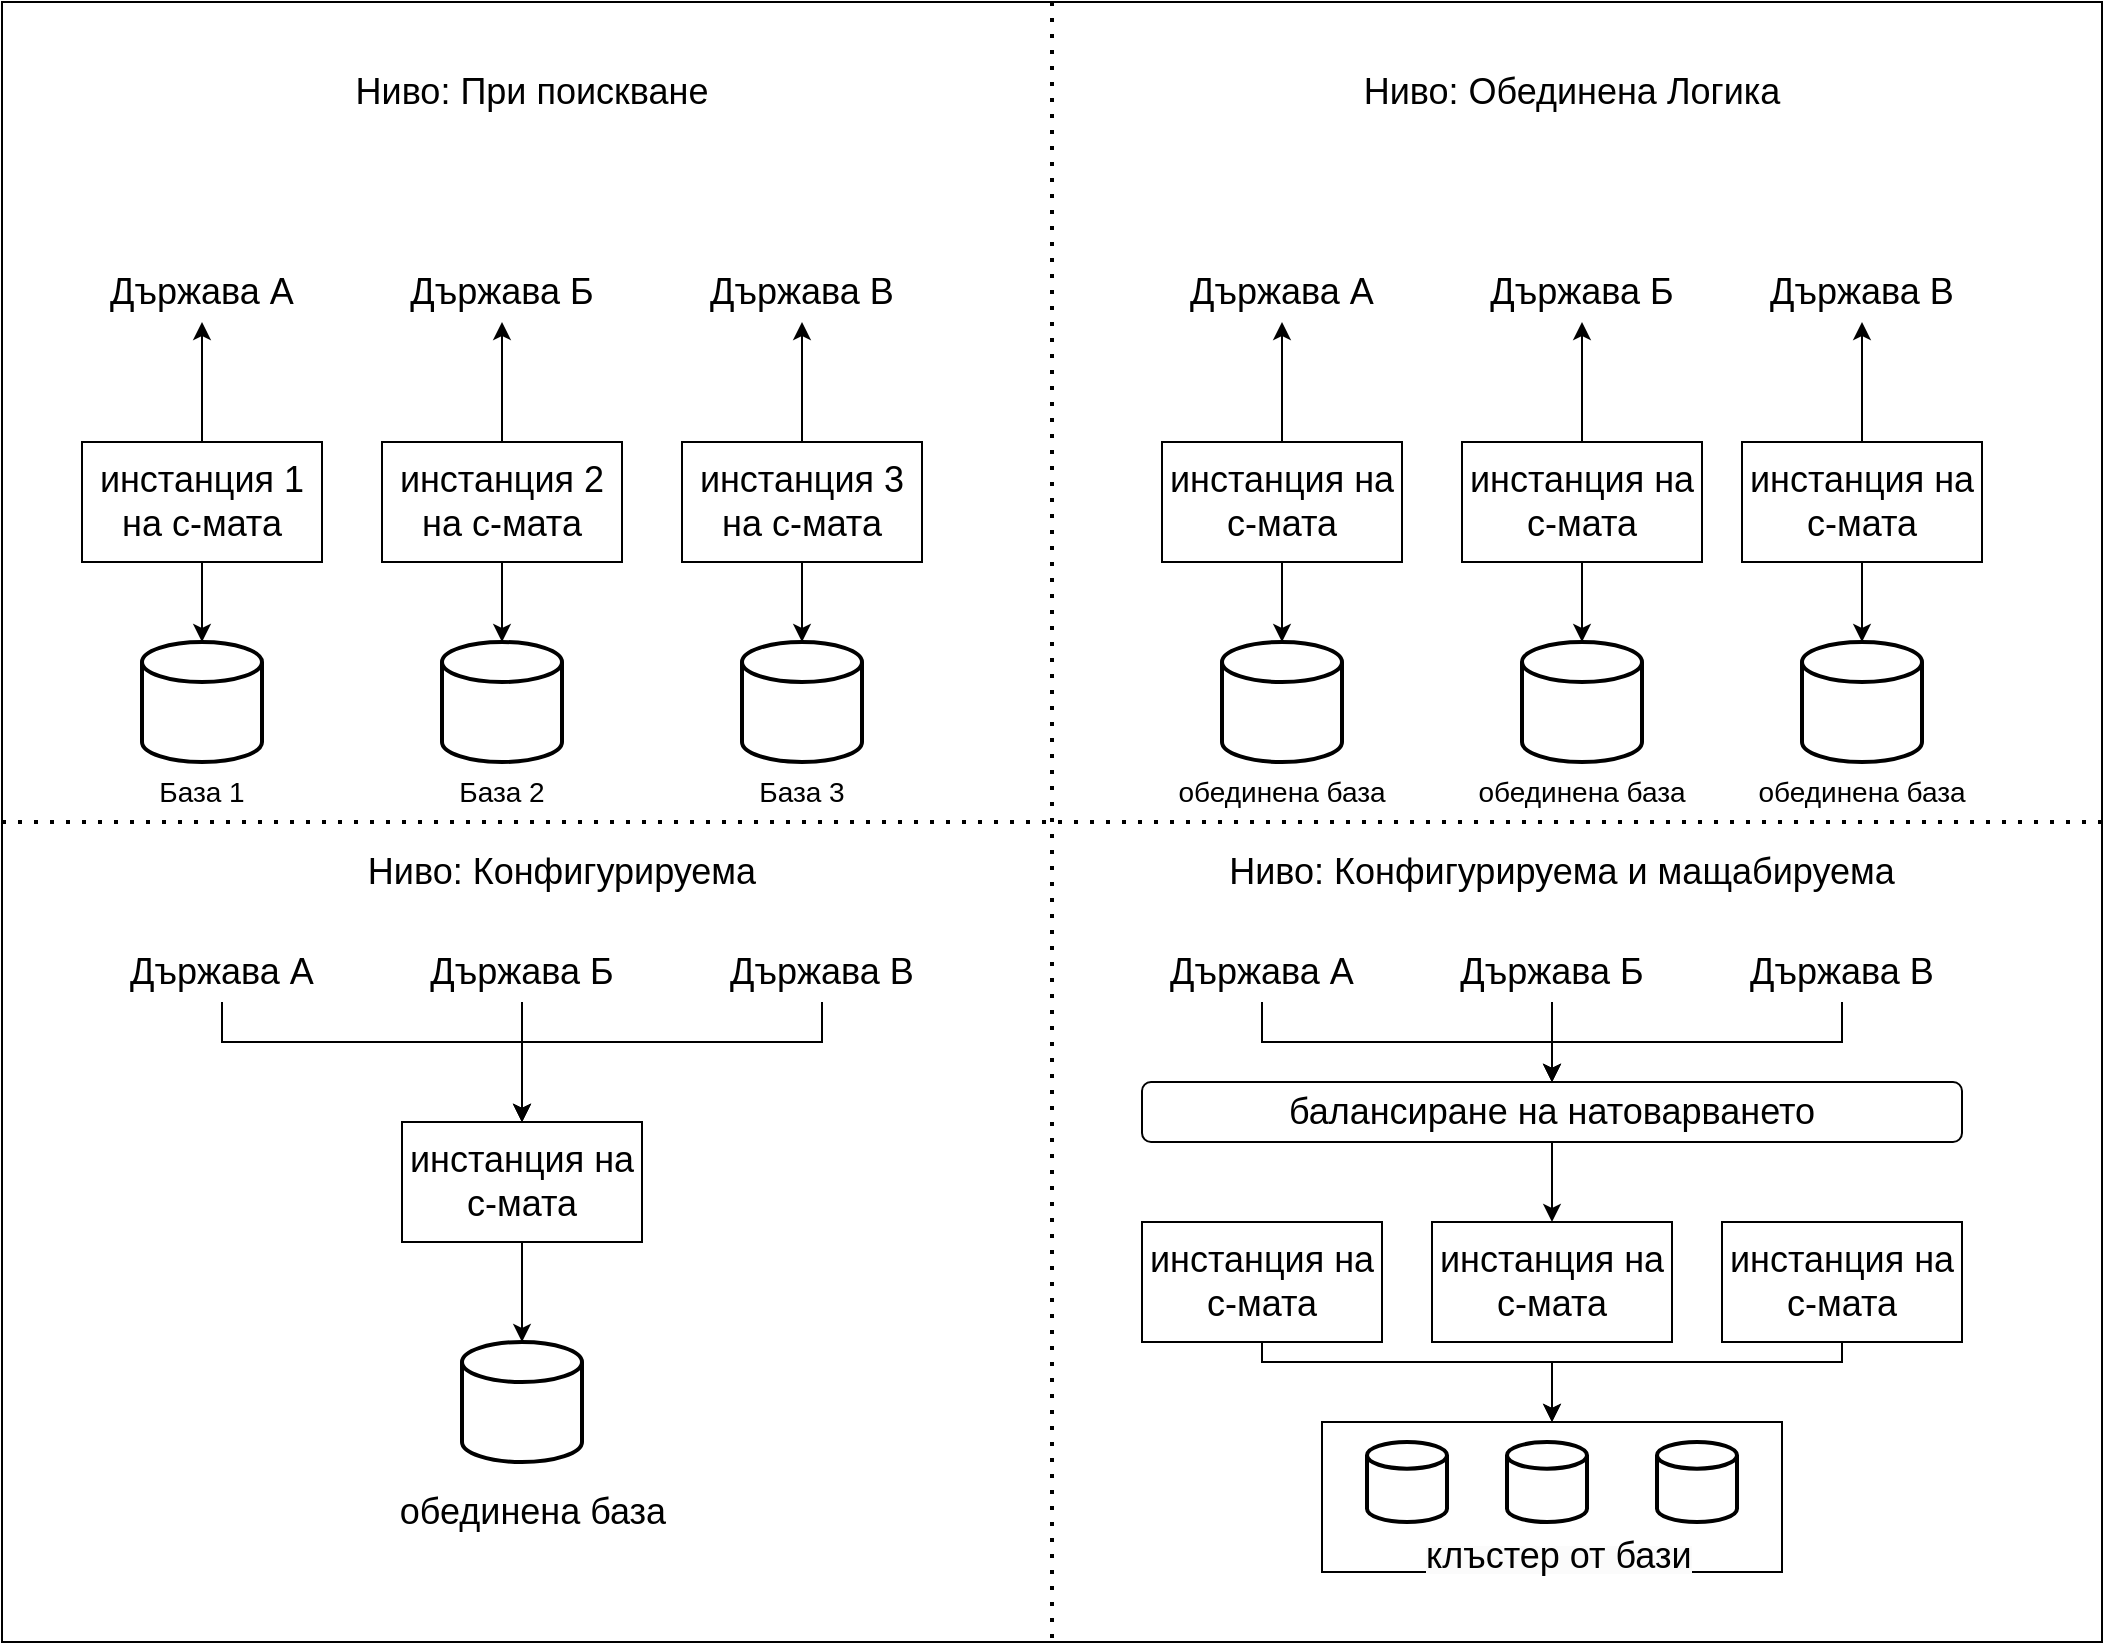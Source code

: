 <mxfile version="23.1.1" type="github">
  <diagram name="Page-1" id="z4rczib-LkPRxgJOSu4e">
    <mxGraphModel dx="1434" dy="746" grid="1" gridSize="10" guides="1" tooltips="1" connect="1" arrows="1" fold="1" page="1" pageScale="1" pageWidth="827" pageHeight="1169" math="0" shadow="0">
      <root>
        <mxCell id="0" />
        <mxCell id="1" parent="0" />
        <mxCell id="R1ErJ9N_a_U-e3eA8b6c-1" value="" style="rounded=0;whiteSpace=wrap;html=1;" parent="1" vertex="1">
          <mxGeometry x="120" y="120" width="1050" height="820" as="geometry" />
        </mxCell>
        <mxCell id="R1ErJ9N_a_U-e3eA8b6c-5" value="" style="endArrow=none;dashed=1;html=1;dashPattern=1 3;strokeWidth=2;rounded=0;exitX=0;exitY=0.5;exitDx=0;exitDy=0;entryX=1;entryY=0.5;entryDx=0;entryDy=0;" parent="1" source="R1ErJ9N_a_U-e3eA8b6c-1" target="R1ErJ9N_a_U-e3eA8b6c-1" edge="1">
          <mxGeometry width="50" height="50" relative="1" as="geometry">
            <mxPoint x="340" y="420" as="sourcePoint" />
            <mxPoint x="390" y="370" as="targetPoint" />
          </mxGeometry>
        </mxCell>
        <mxCell id="R1ErJ9N_a_U-e3eA8b6c-6" value="" style="endArrow=none;dashed=1;html=1;dashPattern=1 3;strokeWidth=2;rounded=0;exitX=0.5;exitY=0;exitDx=0;exitDy=0;entryX=0.5;entryY=1;entryDx=0;entryDy=0;" parent="1" source="R1ErJ9N_a_U-e3eA8b6c-1" target="R1ErJ9N_a_U-e3eA8b6c-1" edge="1">
          <mxGeometry width="50" height="50" relative="1" as="geometry">
            <mxPoint x="130" y="290" as="sourcePoint" />
            <mxPoint x="880" y="290" as="targetPoint" />
          </mxGeometry>
        </mxCell>
        <mxCell id="R1ErJ9N_a_U-e3eA8b6c-7" value="&lt;font style=&quot;font-size: 18px;&quot;&gt;Ниво: Обединена Логика&lt;/font&gt;" style="text;html=1;strokeColor=none;fillColor=none;align=center;verticalAlign=middle;whiteSpace=wrap;rounded=0;" parent="1" vertex="1">
          <mxGeometry x="750" y="150" width="310" height="30" as="geometry" />
        </mxCell>
        <mxCell id="R1ErJ9N_a_U-e3eA8b6c-8" value="&lt;font style=&quot;font-size: 18px;&quot;&gt;Ниво: При поискване&lt;/font&gt;" style="text;html=1;strokeColor=none;fillColor=none;align=center;verticalAlign=middle;whiteSpace=wrap;rounded=0;" parent="1" vertex="1">
          <mxGeometry x="230" y="150" width="310" height="30" as="geometry" />
        </mxCell>
        <mxCell id="R1ErJ9N_a_U-e3eA8b6c-11" value="" style="edgeStyle=orthogonalEdgeStyle;rounded=0;orthogonalLoop=1;jettySize=auto;html=1;" parent="1" source="R1ErJ9N_a_U-e3eA8b6c-9" target="R1ErJ9N_a_U-e3eA8b6c-10" edge="1">
          <mxGeometry relative="1" as="geometry" />
        </mxCell>
        <mxCell id="R1ErJ9N_a_U-e3eA8b6c-19" value="" style="edgeStyle=orthogonalEdgeStyle;rounded=0;orthogonalLoop=1;jettySize=auto;html=1;" parent="1" source="R1ErJ9N_a_U-e3eA8b6c-9" target="R1ErJ9N_a_U-e3eA8b6c-18" edge="1">
          <mxGeometry relative="1" as="geometry" />
        </mxCell>
        <mxCell id="R1ErJ9N_a_U-e3eA8b6c-9" value="&lt;font style=&quot;font-size: 18px;&quot;&gt;инстанция 1 на с-мата&lt;/font&gt;" style="rounded=0;whiteSpace=wrap;html=1;" parent="1" vertex="1">
          <mxGeometry x="160" y="340" width="120" height="60" as="geometry" />
        </mxCell>
        <mxCell id="R1ErJ9N_a_U-e3eA8b6c-10" value="&lt;font style=&quot;font-size: 18px;&quot;&gt;Държава A&lt;/font&gt;" style="text;html=1;strokeColor=none;fillColor=none;align=center;verticalAlign=middle;whiteSpace=wrap;rounded=0;" parent="1" vertex="1">
          <mxGeometry x="150" y="250" width="140" height="30" as="geometry" />
        </mxCell>
        <mxCell id="R1ErJ9N_a_U-e3eA8b6c-16" value="" style="edgeStyle=orthogonalEdgeStyle;rounded=0;orthogonalLoop=1;jettySize=auto;html=1;" parent="1" source="R1ErJ9N_a_U-e3eA8b6c-12" target="R1ErJ9N_a_U-e3eA8b6c-13" edge="1">
          <mxGeometry relative="1" as="geometry" />
        </mxCell>
        <mxCell id="R1ErJ9N_a_U-e3eA8b6c-38" value="" style="edgeStyle=orthogonalEdgeStyle;rounded=0;orthogonalLoop=1;jettySize=auto;html=1;" parent="1" source="R1ErJ9N_a_U-e3eA8b6c-12" target="R1ErJ9N_a_U-e3eA8b6c-20" edge="1">
          <mxGeometry relative="1" as="geometry" />
        </mxCell>
        <mxCell id="R1ErJ9N_a_U-e3eA8b6c-12" value="&lt;font style=&quot;font-size: 18px;&quot;&gt;инстанция 2 на с-мата&lt;/font&gt;" style="rounded=0;whiteSpace=wrap;html=1;" parent="1" vertex="1">
          <mxGeometry x="310" y="340" width="120" height="60" as="geometry" />
        </mxCell>
        <mxCell id="R1ErJ9N_a_U-e3eA8b6c-13" value="&lt;font style=&quot;font-size: 18px;&quot;&gt;Държава Б&lt;/font&gt;" style="text;html=1;strokeColor=none;fillColor=none;align=center;verticalAlign=middle;whiteSpace=wrap;rounded=0;" parent="1" vertex="1">
          <mxGeometry x="300" y="250" width="140" height="30" as="geometry" />
        </mxCell>
        <mxCell id="R1ErJ9N_a_U-e3eA8b6c-17" value="" style="edgeStyle=orthogonalEdgeStyle;rounded=0;orthogonalLoop=1;jettySize=auto;html=1;" parent="1" source="R1ErJ9N_a_U-e3eA8b6c-14" target="R1ErJ9N_a_U-e3eA8b6c-15" edge="1">
          <mxGeometry relative="1" as="geometry" />
        </mxCell>
        <mxCell id="R1ErJ9N_a_U-e3eA8b6c-39" value="" style="edgeStyle=orthogonalEdgeStyle;rounded=0;orthogonalLoop=1;jettySize=auto;html=1;" parent="1" source="R1ErJ9N_a_U-e3eA8b6c-14" target="R1ErJ9N_a_U-e3eA8b6c-22" edge="1">
          <mxGeometry relative="1" as="geometry" />
        </mxCell>
        <mxCell id="R1ErJ9N_a_U-e3eA8b6c-14" value="&lt;font style=&quot;font-size: 18px;&quot;&gt;инстанция 3 на с-мата&lt;/font&gt;" style="rounded=0;whiteSpace=wrap;html=1;" parent="1" vertex="1">
          <mxGeometry x="460" y="340" width="120" height="60" as="geometry" />
        </mxCell>
        <mxCell id="R1ErJ9N_a_U-e3eA8b6c-15" value="&lt;font style=&quot;font-size: 18px;&quot;&gt;Държава В&lt;/font&gt;" style="text;html=1;strokeColor=none;fillColor=none;align=center;verticalAlign=middle;whiteSpace=wrap;rounded=0;" parent="1" vertex="1">
          <mxGeometry x="450" y="250" width="140" height="30" as="geometry" />
        </mxCell>
        <mxCell id="R1ErJ9N_a_U-e3eA8b6c-18" value="" style="strokeWidth=2;html=1;shape=mxgraph.flowchart.database;whiteSpace=wrap;" parent="1" vertex="1">
          <mxGeometry x="190" y="440" width="60" height="60" as="geometry" />
        </mxCell>
        <mxCell id="R1ErJ9N_a_U-e3eA8b6c-20" value="" style="strokeWidth=2;html=1;shape=mxgraph.flowchart.database;whiteSpace=wrap;" parent="1" vertex="1">
          <mxGeometry x="340" y="440" width="60" height="60" as="geometry" />
        </mxCell>
        <mxCell id="R1ErJ9N_a_U-e3eA8b6c-22" value="" style="strokeWidth=2;html=1;shape=mxgraph.flowchart.database;whiteSpace=wrap;" parent="1" vertex="1">
          <mxGeometry x="490" y="440" width="60" height="60" as="geometry" />
        </mxCell>
        <mxCell id="R1ErJ9N_a_U-e3eA8b6c-24" value="" style="edgeStyle=orthogonalEdgeStyle;rounded=0;orthogonalLoop=1;jettySize=auto;html=1;" parent="1" source="R1ErJ9N_a_U-e3eA8b6c-26" target="R1ErJ9N_a_U-e3eA8b6c-27" edge="1">
          <mxGeometry relative="1" as="geometry" />
        </mxCell>
        <mxCell id="R1ErJ9N_a_U-e3eA8b6c-25" value="" style="edgeStyle=orthogonalEdgeStyle;rounded=0;orthogonalLoop=1;jettySize=auto;html=1;" parent="1" source="R1ErJ9N_a_U-e3eA8b6c-26" target="R1ErJ9N_a_U-e3eA8b6c-34" edge="1">
          <mxGeometry relative="1" as="geometry" />
        </mxCell>
        <mxCell id="R1ErJ9N_a_U-e3eA8b6c-26" value="&lt;font style=&quot;font-size: 18px;&quot;&gt;инстанция на с-мата&lt;/font&gt;" style="rounded=0;whiteSpace=wrap;html=1;" parent="1" vertex="1">
          <mxGeometry x="700" y="340" width="120" height="60" as="geometry" />
        </mxCell>
        <mxCell id="R1ErJ9N_a_U-e3eA8b6c-27" value="&lt;font style=&quot;font-size: 18px;&quot;&gt;Държава A&lt;/font&gt;" style="text;html=1;strokeColor=none;fillColor=none;align=center;verticalAlign=middle;whiteSpace=wrap;rounded=0;" parent="1" vertex="1">
          <mxGeometry x="690" y="250" width="140" height="30" as="geometry" />
        </mxCell>
        <mxCell id="R1ErJ9N_a_U-e3eA8b6c-28" value="" style="edgeStyle=orthogonalEdgeStyle;rounded=0;orthogonalLoop=1;jettySize=auto;html=1;" parent="1" source="R1ErJ9N_a_U-e3eA8b6c-29" target="R1ErJ9N_a_U-e3eA8b6c-30" edge="1">
          <mxGeometry relative="1" as="geometry" />
        </mxCell>
        <mxCell id="R1ErJ9N_a_U-e3eA8b6c-37" value="" style="edgeStyle=orthogonalEdgeStyle;rounded=0;orthogonalLoop=1;jettySize=auto;html=1;" parent="1" source="R1ErJ9N_a_U-e3eA8b6c-29" target="R1ErJ9N_a_U-e3eA8b6c-35" edge="1">
          <mxGeometry relative="1" as="geometry" />
        </mxCell>
        <mxCell id="R1ErJ9N_a_U-e3eA8b6c-29" value="&lt;font style=&quot;font-size: 18px;&quot;&gt;инстанция на с-мата&lt;/font&gt;" style="rounded=0;whiteSpace=wrap;html=1;" parent="1" vertex="1">
          <mxGeometry x="850" y="340" width="120" height="60" as="geometry" />
        </mxCell>
        <mxCell id="R1ErJ9N_a_U-e3eA8b6c-30" value="&lt;font style=&quot;font-size: 18px;&quot;&gt;Държава Б&lt;/font&gt;" style="text;html=1;strokeColor=none;fillColor=none;align=center;verticalAlign=middle;whiteSpace=wrap;rounded=0;" parent="1" vertex="1">
          <mxGeometry x="840" y="250" width="140" height="30" as="geometry" />
        </mxCell>
        <mxCell id="R1ErJ9N_a_U-e3eA8b6c-31" value="" style="edgeStyle=orthogonalEdgeStyle;rounded=0;orthogonalLoop=1;jettySize=auto;html=1;" parent="1" source="R1ErJ9N_a_U-e3eA8b6c-32" target="R1ErJ9N_a_U-e3eA8b6c-33" edge="1">
          <mxGeometry relative="1" as="geometry" />
        </mxCell>
        <mxCell id="R1ErJ9N_a_U-e3eA8b6c-41" value="" style="edgeStyle=orthogonalEdgeStyle;rounded=0;orthogonalLoop=1;jettySize=auto;html=1;" parent="1" source="R1ErJ9N_a_U-e3eA8b6c-32" target="R1ErJ9N_a_U-e3eA8b6c-36" edge="1">
          <mxGeometry relative="1" as="geometry" />
        </mxCell>
        <mxCell id="R1ErJ9N_a_U-e3eA8b6c-32" value="&lt;font style=&quot;font-size: 18px;&quot;&gt;инстанция на с-мата&lt;/font&gt;" style="rounded=0;whiteSpace=wrap;html=1;" parent="1" vertex="1">
          <mxGeometry x="990" y="340" width="120" height="60" as="geometry" />
        </mxCell>
        <mxCell id="R1ErJ9N_a_U-e3eA8b6c-33" value="&lt;font style=&quot;font-size: 18px;&quot;&gt;Държава В&lt;/font&gt;" style="text;html=1;strokeColor=none;fillColor=none;align=center;verticalAlign=middle;whiteSpace=wrap;rounded=0;" parent="1" vertex="1">
          <mxGeometry x="980" y="250" width="140" height="30" as="geometry" />
        </mxCell>
        <mxCell id="R1ErJ9N_a_U-e3eA8b6c-34" value="" style="strokeWidth=2;html=1;shape=mxgraph.flowchart.database;whiteSpace=wrap;" parent="1" vertex="1">
          <mxGeometry x="730" y="440" width="60" height="60" as="geometry" />
        </mxCell>
        <mxCell id="R1ErJ9N_a_U-e3eA8b6c-35" value="" style="strokeWidth=2;html=1;shape=mxgraph.flowchart.database;whiteSpace=wrap;" parent="1" vertex="1">
          <mxGeometry x="880" y="440" width="60" height="60" as="geometry" />
        </mxCell>
        <mxCell id="R1ErJ9N_a_U-e3eA8b6c-36" value="" style="strokeWidth=2;html=1;shape=mxgraph.flowchart.database;whiteSpace=wrap;" parent="1" vertex="1">
          <mxGeometry x="1020" y="440" width="60" height="60" as="geometry" />
        </mxCell>
        <mxCell id="R1ErJ9N_a_U-e3eA8b6c-42" value="&lt;font style=&quot;font-size: 14px;&quot;&gt;База 1&lt;/font&gt;" style="text;html=1;strokeColor=none;fillColor=none;align=center;verticalAlign=middle;whiteSpace=wrap;rounded=0;" parent="1" vertex="1">
          <mxGeometry x="190" y="500" width="60" height="30" as="geometry" />
        </mxCell>
        <mxCell id="R1ErJ9N_a_U-e3eA8b6c-43" value="&lt;font style=&quot;font-size: 14px;&quot;&gt;База 2&lt;/font&gt;" style="text;html=1;strokeColor=none;fillColor=none;align=center;verticalAlign=middle;whiteSpace=wrap;rounded=0;" parent="1" vertex="1">
          <mxGeometry x="340" y="500" width="60" height="30" as="geometry" />
        </mxCell>
        <mxCell id="R1ErJ9N_a_U-e3eA8b6c-45" value="&lt;font style=&quot;font-size: 14px;&quot;&gt;База 3&lt;/font&gt;" style="text;html=1;strokeColor=none;fillColor=none;align=center;verticalAlign=middle;whiteSpace=wrap;rounded=0;" parent="1" vertex="1">
          <mxGeometry x="490" y="500" width="60" height="30" as="geometry" />
        </mxCell>
        <mxCell id="R1ErJ9N_a_U-e3eA8b6c-50" value="&lt;font style=&quot;font-size: 14px;&quot;&gt;обединена база&lt;/font&gt;" style="text;html=1;strokeColor=none;fillColor=none;align=center;verticalAlign=middle;whiteSpace=wrap;rounded=0;" parent="1" vertex="1">
          <mxGeometry x="700" y="500" width="120" height="30" as="geometry" />
        </mxCell>
        <mxCell id="R1ErJ9N_a_U-e3eA8b6c-52" value="&lt;font style=&quot;font-size: 14px;&quot;&gt;обединена база&lt;/font&gt;" style="text;html=1;strokeColor=none;fillColor=none;align=center;verticalAlign=middle;whiteSpace=wrap;rounded=0;" parent="1" vertex="1">
          <mxGeometry x="855" y="500" width="110" height="30" as="geometry" />
        </mxCell>
        <mxCell id="R1ErJ9N_a_U-e3eA8b6c-53" value="&lt;font style=&quot;font-size: 14px;&quot;&gt;обединена база&lt;/font&gt;" style="text;html=1;strokeColor=none;fillColor=none;align=center;verticalAlign=middle;whiteSpace=wrap;rounded=0;" parent="1" vertex="1">
          <mxGeometry x="995" y="500" width="110" height="30" as="geometry" />
        </mxCell>
        <mxCell id="R1ErJ9N_a_U-e3eA8b6c-55" value="&lt;font style=&quot;font-size: 18px;&quot;&gt;Ниво: Конфигурируема и мащабируема&lt;/font&gt;" style="text;html=1;strokeColor=none;fillColor=none;align=center;verticalAlign=middle;whiteSpace=wrap;rounded=0;" parent="1" vertex="1">
          <mxGeometry x="720" y="540" width="360" height="30" as="geometry" />
        </mxCell>
        <mxCell id="R1ErJ9N_a_U-e3eA8b6c-90" style="edgeStyle=orthogonalEdgeStyle;rounded=0;orthogonalLoop=1;jettySize=auto;html=1;" parent="1" source="R1ErJ9N_a_U-e3eA8b6c-56" target="R1ErJ9N_a_U-e3eA8b6c-85" edge="1">
          <mxGeometry relative="1" as="geometry">
            <Array as="points">
              <mxPoint x="750" y="800" />
              <mxPoint x="895" y="800" />
            </Array>
          </mxGeometry>
        </mxCell>
        <mxCell id="R1ErJ9N_a_U-e3eA8b6c-56" value="&lt;font style=&quot;font-size: 18px;&quot;&gt;инстанция на с-мата&lt;/font&gt;" style="rounded=0;whiteSpace=wrap;html=1;" parent="1" vertex="1">
          <mxGeometry x="690" y="730" width="120" height="60" as="geometry" />
        </mxCell>
        <mxCell id="R1ErJ9N_a_U-e3eA8b6c-64" value="" style="edgeStyle=orthogonalEdgeStyle;rounded=0;orthogonalLoop=1;jettySize=auto;html=1;" parent="1" source="R1ErJ9N_a_U-e3eA8b6c-57" target="R1ErJ9N_a_U-e3eA8b6c-63" edge="1">
          <mxGeometry relative="1" as="geometry" />
        </mxCell>
        <mxCell id="R1ErJ9N_a_U-e3eA8b6c-57" value="&lt;font style=&quot;font-size: 18px;&quot;&gt;Държава A&lt;/font&gt;" style="text;html=1;strokeColor=none;fillColor=none;align=center;verticalAlign=middle;whiteSpace=wrap;rounded=0;" parent="1" vertex="1">
          <mxGeometry x="680" y="590" width="140" height="30" as="geometry" />
        </mxCell>
        <mxCell id="R1ErJ9N_a_U-e3eA8b6c-58" value="&lt;font style=&quot;font-size: 18px;&quot;&gt;инстанция на с-мата&lt;/font&gt;" style="rounded=0;whiteSpace=wrap;html=1;" parent="1" vertex="1">
          <mxGeometry x="835" y="730" width="120" height="60" as="geometry" />
        </mxCell>
        <mxCell id="R1ErJ9N_a_U-e3eA8b6c-65" value="" style="edgeStyle=orthogonalEdgeStyle;rounded=0;orthogonalLoop=1;jettySize=auto;html=1;" parent="1" source="R1ErJ9N_a_U-e3eA8b6c-59" target="R1ErJ9N_a_U-e3eA8b6c-63" edge="1">
          <mxGeometry relative="1" as="geometry" />
        </mxCell>
        <mxCell id="R1ErJ9N_a_U-e3eA8b6c-59" value="&lt;font style=&quot;font-size: 18px;&quot;&gt;Държава Б&lt;/font&gt;" style="text;html=1;strokeColor=none;fillColor=none;align=center;verticalAlign=middle;whiteSpace=wrap;rounded=0;" parent="1" vertex="1">
          <mxGeometry x="825" y="590" width="140" height="30" as="geometry" />
        </mxCell>
        <mxCell id="R1ErJ9N_a_U-e3eA8b6c-93" style="edgeStyle=orthogonalEdgeStyle;rounded=0;orthogonalLoop=1;jettySize=auto;html=1;" parent="1" source="R1ErJ9N_a_U-e3eA8b6c-60" target="R1ErJ9N_a_U-e3eA8b6c-85" edge="1">
          <mxGeometry relative="1" as="geometry">
            <Array as="points">
              <mxPoint x="1040" y="800" />
              <mxPoint x="895" y="800" />
            </Array>
          </mxGeometry>
        </mxCell>
        <mxCell id="R1ErJ9N_a_U-e3eA8b6c-60" value="&lt;font style=&quot;font-size: 18px;&quot;&gt;инстанция на с-мата&lt;/font&gt;" style="rounded=0;whiteSpace=wrap;html=1;" parent="1" vertex="1">
          <mxGeometry x="980" y="730" width="120" height="60" as="geometry" />
        </mxCell>
        <mxCell id="R1ErJ9N_a_U-e3eA8b6c-66" value="" style="edgeStyle=orthogonalEdgeStyle;rounded=0;orthogonalLoop=1;jettySize=auto;html=1;" parent="1" source="R1ErJ9N_a_U-e3eA8b6c-61" target="R1ErJ9N_a_U-e3eA8b6c-63" edge="1">
          <mxGeometry relative="1" as="geometry" />
        </mxCell>
        <mxCell id="R1ErJ9N_a_U-e3eA8b6c-61" value="&lt;font style=&quot;font-size: 18px;&quot;&gt;Държава В&lt;/font&gt;" style="text;html=1;strokeColor=none;fillColor=none;align=center;verticalAlign=middle;whiteSpace=wrap;rounded=0;" parent="1" vertex="1">
          <mxGeometry x="970" y="590" width="140" height="30" as="geometry" />
        </mxCell>
        <mxCell id="R1ErJ9N_a_U-e3eA8b6c-67" value="" style="edgeStyle=orthogonalEdgeStyle;rounded=0;orthogonalLoop=1;jettySize=auto;html=1;" parent="1" source="R1ErJ9N_a_U-e3eA8b6c-63" target="R1ErJ9N_a_U-e3eA8b6c-58" edge="1">
          <mxGeometry relative="1" as="geometry" />
        </mxCell>
        <mxCell id="R1ErJ9N_a_U-e3eA8b6c-63" value="&lt;font style=&quot;font-size: 18px;&quot;&gt;балансиране на натоварването&lt;/font&gt;" style="rounded=1;whiteSpace=wrap;html=1;" parent="1" vertex="1">
          <mxGeometry x="690" y="660" width="410" height="30" as="geometry" />
        </mxCell>
        <mxCell id="R1ErJ9N_a_U-e3eA8b6c-82" value="" style="edgeStyle=orthogonalEdgeStyle;rounded=0;orthogonalLoop=1;jettySize=auto;html=1;" parent="1" source="R1ErJ9N_a_U-e3eA8b6c-73" target="R1ErJ9N_a_U-e3eA8b6c-77" edge="1">
          <mxGeometry relative="1" as="geometry" />
        </mxCell>
        <mxCell id="R1ErJ9N_a_U-e3eA8b6c-73" value="&lt;font style=&quot;font-size: 18px;&quot;&gt;инстанция на с-мата&lt;/font&gt;" style="rounded=0;whiteSpace=wrap;html=1;" parent="1" vertex="1">
          <mxGeometry x="320" y="680" width="120" height="60" as="geometry" />
        </mxCell>
        <mxCell id="R1ErJ9N_a_U-e3eA8b6c-80" style="edgeStyle=orthogonalEdgeStyle;rounded=0;orthogonalLoop=1;jettySize=auto;html=1;" parent="1" source="R1ErJ9N_a_U-e3eA8b6c-74" target="R1ErJ9N_a_U-e3eA8b6c-73" edge="1">
          <mxGeometry relative="1" as="geometry">
            <Array as="points">
              <mxPoint x="230" y="640" />
              <mxPoint x="380" y="640" />
            </Array>
          </mxGeometry>
        </mxCell>
        <mxCell id="R1ErJ9N_a_U-e3eA8b6c-74" value="&lt;font style=&quot;font-size: 18px;&quot;&gt;Държава A&lt;/font&gt;" style="text;html=1;strokeColor=none;fillColor=none;align=center;verticalAlign=middle;whiteSpace=wrap;rounded=0;" parent="1" vertex="1">
          <mxGeometry x="160" y="590" width="140" height="30" as="geometry" />
        </mxCell>
        <mxCell id="R1ErJ9N_a_U-e3eA8b6c-79" value="" style="edgeStyle=orthogonalEdgeStyle;rounded=0;orthogonalLoop=1;jettySize=auto;html=1;" parent="1" source="R1ErJ9N_a_U-e3eA8b6c-75" target="R1ErJ9N_a_U-e3eA8b6c-73" edge="1">
          <mxGeometry relative="1" as="geometry" />
        </mxCell>
        <mxCell id="R1ErJ9N_a_U-e3eA8b6c-75" value="&lt;font style=&quot;font-size: 18px;&quot;&gt;Държава Б&lt;/font&gt;" style="text;html=1;strokeColor=none;fillColor=none;align=center;verticalAlign=middle;whiteSpace=wrap;rounded=0;" parent="1" vertex="1">
          <mxGeometry x="310" y="590" width="140" height="30" as="geometry" />
        </mxCell>
        <mxCell id="R1ErJ9N_a_U-e3eA8b6c-81" style="edgeStyle=orthogonalEdgeStyle;rounded=0;orthogonalLoop=1;jettySize=auto;html=1;" parent="1" source="R1ErJ9N_a_U-e3eA8b6c-76" target="R1ErJ9N_a_U-e3eA8b6c-73" edge="1">
          <mxGeometry relative="1" as="geometry">
            <Array as="points">
              <mxPoint x="530" y="640" />
              <mxPoint x="380" y="640" />
            </Array>
          </mxGeometry>
        </mxCell>
        <mxCell id="R1ErJ9N_a_U-e3eA8b6c-76" value="&lt;font style=&quot;font-size: 18px;&quot;&gt;Държава В&lt;/font&gt;" style="text;html=1;strokeColor=none;fillColor=none;align=center;verticalAlign=middle;whiteSpace=wrap;rounded=0;" parent="1" vertex="1">
          <mxGeometry x="460" y="590" width="140" height="30" as="geometry" />
        </mxCell>
        <mxCell id="R1ErJ9N_a_U-e3eA8b6c-77" value="" style="strokeWidth=2;html=1;shape=mxgraph.flowchart.database;whiteSpace=wrap;" parent="1" vertex="1">
          <mxGeometry x="350" y="790" width="60" height="60" as="geometry" />
        </mxCell>
        <mxCell id="R1ErJ9N_a_U-e3eA8b6c-78" value="&lt;font style=&quot;font-size: 18px;&quot;&gt;Ниво: Конфигурируема&lt;/font&gt;" style="text;html=1;strokeColor=none;fillColor=none;align=center;verticalAlign=middle;whiteSpace=wrap;rounded=0;" parent="1" vertex="1">
          <mxGeometry x="220" y="540" width="360" height="30" as="geometry" />
        </mxCell>
        <mxCell id="R1ErJ9N_a_U-e3eA8b6c-84" value="&lt;font style=&quot;font-size: 18px;&quot;&gt;обединена база&lt;/font&gt;" style="text;html=1;strokeColor=none;fillColor=none;align=center;verticalAlign=middle;whiteSpace=wrap;rounded=0;" parent="1" vertex="1">
          <mxGeometry x="312.5" y="860" width="145" height="30" as="geometry" />
        </mxCell>
        <mxCell id="R1ErJ9N_a_U-e3eA8b6c-85" value="" style="rounded=0;whiteSpace=wrap;html=1;" parent="1" vertex="1">
          <mxGeometry x="780" y="830" width="230" height="75" as="geometry" />
        </mxCell>
        <mxCell id="R1ErJ9N_a_U-e3eA8b6c-94" value="" style="strokeWidth=2;html=1;shape=mxgraph.flowchart.database;whiteSpace=wrap;" parent="1" vertex="1">
          <mxGeometry x="802.5" y="840" width="40" height="40" as="geometry" />
        </mxCell>
        <mxCell id="R1ErJ9N_a_U-e3eA8b6c-98" value="" style="strokeWidth=2;html=1;shape=mxgraph.flowchart.database;whiteSpace=wrap;" parent="1" vertex="1">
          <mxGeometry x="947.5" y="840" width="40" height="40" as="geometry" />
        </mxCell>
        <mxCell id="R1ErJ9N_a_U-e3eA8b6c-99" value="" style="strokeWidth=2;html=1;shape=mxgraph.flowchart.database;whiteSpace=wrap;" parent="1" vertex="1">
          <mxGeometry x="872.5" y="840" width="40" height="40" as="geometry" />
        </mxCell>
        <mxCell id="R1ErJ9N_a_U-e3eA8b6c-101" value="&lt;span style=&quot;color: rgb(0, 0, 0); font-family: Helvetica; font-style: normal; font-variant-ligatures: normal; font-variant-caps: normal; font-weight: 400; letter-spacing: normal; orphans: 2; text-align: left; text-indent: 0px; text-transform: none; widows: 2; word-spacing: 0px; -webkit-text-stroke-width: 0px; background-color: rgb(251, 251, 251); text-decoration-thickness: initial; text-decoration-style: initial; text-decoration-color: initial; float: none; display: inline !important;&quot;&gt;&lt;font style=&quot;font-size: 18px;&quot;&gt;клъстер от бази&lt;/font&gt;&lt;/span&gt;" style="text;whiteSpace=wrap;html=1;" parent="1" vertex="1">
          <mxGeometry x="830" y="880" width="150" height="20" as="geometry" />
        </mxCell>
      </root>
    </mxGraphModel>
  </diagram>
</mxfile>
